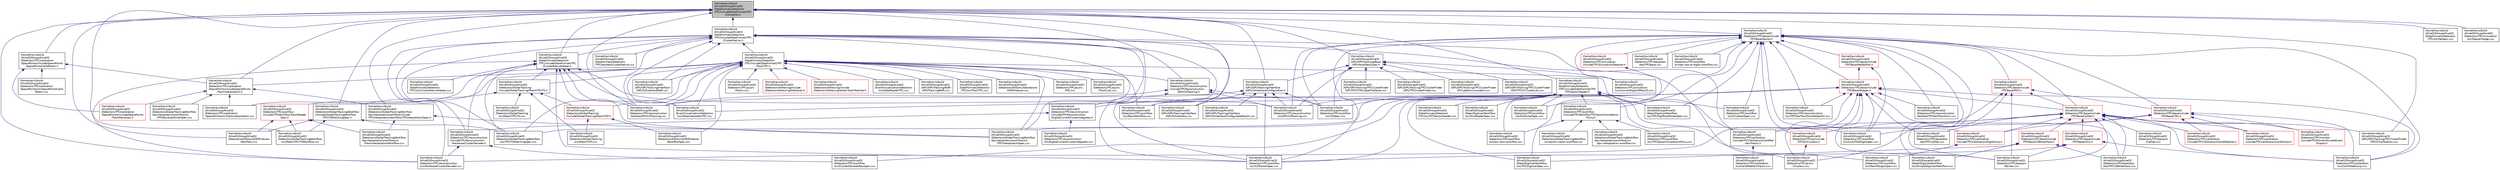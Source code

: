 digraph "/home/travis/build/AliceO2Group/AliceO2/DataFormats/Detectors/TPC/include/DataFormatsTPC/Constants.h"
{
 // INTERACTIVE_SVG=YES
  bgcolor="transparent";
  edge [fontname="Helvetica",fontsize="10",labelfontname="Helvetica",labelfontsize="10"];
  node [fontname="Helvetica",fontsize="10",shape=record];
  Node1 [label="/home/travis/build\l/AliceO2Group/AliceO2\l/DataFormats/Detectors\l/TPC/include/DataFormatsTPC\l/Constants.h",height=0.2,width=0.4,color="black", fillcolor="grey75", style="filled", fontcolor="black"];
  Node1 -> Node2 [dir="back",color="midnightblue",fontsize="10",style="solid",fontname="Helvetica"];
  Node2 [label="/home/travis/build\l/AliceO2Group/AliceO2\l/DataFormats/Detectors\l/TPC/include/DataFormatsTPC\l/ClusterNative.h",height=0.2,width=0.4,color="black",URL="$de/dcd/ClusterNative_8h.html",tooltip="Class of a TPC cluster in TPC-native coordinates (row, time) "];
  Node2 -> Node3 [dir="back",color="midnightblue",fontsize="10",style="solid",fontname="Helvetica"];
  Node3 [label="/home/travis/build\l/AliceO2Group/AliceO2\l/DataFormats/Detectors\l/TPC/include/DataFormatsTPC\l/ClusterNativeHelper.h",height=0.2,width=0.4,color="black",URL="$d1/d2b/ClusterNativeHelper_8h.html",tooltip="Helper class to read the binary format of TPC ClusterNative. "];
  Node3 -> Node4 [dir="back",color="midnightblue",fontsize="10",style="solid",fontname="Helvetica"];
  Node4 [label="/home/travis/build\l/AliceO2Group/AliceO2\l/DataFormats/Detectors\l/TPC/src/ClusterNativeHelper.cxx",height=0.2,width=0.4,color="black",URL="$d5/d1e/ClusterNativeHelper_8cxx.html",tooltip="Helper class to read the binary format of TPC ClusterNative. "];
  Node3 -> Node5 [dir="back",color="midnightblue",fontsize="10",style="solid",fontname="Helvetica"];
  Node5 [label="/home/travis/build\l/AliceO2Group/AliceO2\l/Detectors/GlobalTracking\l/include/GlobalTracking/MatchTPCITS.h",height=0.2,width=0.4,color="black",URL="$d3/dac/MatchTPCITS_8h.html",tooltip="Class to perform TPC ITS matching. "];
  Node5 -> Node6 [dir="back",color="midnightblue",fontsize="10",style="solid",fontname="Helvetica"];
  Node6 [label="/home/travis/build\l/AliceO2Group/AliceO2\l/Detectors/GlobalTracking\l/include/GlobalTracking/MatchTOF.h",height=0.2,width=0.4,color="red",URL="$d0/d74/MatchTOF_8h.html",tooltip="Class to perform TOF matching to global tracks. "];
  Node6 -> Node7 [dir="back",color="midnightblue",fontsize="10",style="solid",fontname="Helvetica"];
  Node7 [label="/home/travis/build\l/AliceO2Group/AliceO2\l/Detectors/AOD/src/AODProducer\lWorkflowSpec.cxx",height=0.2,width=0.4,color="black",URL="$d6/dc9/AODProducerWorkflowSpec_8cxx.html"];
  Node6 -> Node8 [dir="back",color="midnightblue",fontsize="10",style="solid",fontname="Helvetica"];
  Node8 [label="/home/travis/build\l/AliceO2Group/AliceO2\l/Detectors/GlobalTracking\l/src/MatchTOF.cxx",height=0.2,width=0.4,color="black",URL="$db/d6a/MatchTOF_8cxx.html"];
  Node5 -> Node8 [dir="back",color="midnightblue",fontsize="10",style="solid",fontname="Helvetica"];
  Node5 -> Node11 [dir="back",color="midnightblue",fontsize="10",style="solid",fontname="Helvetica"];
  Node11 [label="/home/travis/build\l/AliceO2Group/AliceO2\l/Detectors/GlobalTracking\l/src/MatchTPCITS.cxx",height=0.2,width=0.4,color="black",URL="$dc/d59/MatchTPCITS_8cxx.html"];
  Node5 -> Node12 [dir="back",color="midnightblue",fontsize="10",style="solid",fontname="Helvetica"];
  Node12 [label="/home/travis/build\l/AliceO2Group/AliceO2\l/Detectors/GlobalTrackingWorkflow\l/include/GlobalTrackingWorkflow\l/TPCITSMatchingSpec.h",height=0.2,width=0.4,color="black",URL="$da/d20/TPCITSMatchingSpec_8h.html"];
  Node12 -> Node13 [dir="back",color="midnightblue",fontsize="10",style="solid",fontname="Helvetica"];
  Node13 [label="/home/travis/build\l/AliceO2Group/AliceO2\l/Detectors/AOD/src/AODProducer\lWorkflow.cxx",height=0.2,width=0.4,color="black",URL="$df/de7/AODProducerWorkflow_8cxx.html"];
  Node12 -> Node14 [dir="back",color="midnightblue",fontsize="10",style="solid",fontname="Helvetica"];
  Node14 [label="/home/travis/build\l/AliceO2Group/AliceO2\l/Detectors/GlobalTrackingWorkflow\l/src/MatchTPCITSWorkflow.cxx",height=0.2,width=0.4,color="black",URL="$d5/db4/MatchTPCITSWorkflow_8cxx.html"];
  Node12 -> Node15 [dir="back",color="midnightblue",fontsize="10",style="solid",fontname="Helvetica"];
  Node15 [label="/home/travis/build\l/AliceO2Group/AliceO2\l/Detectors/GlobalTrackingWorkflow\l/src/TPCITSMatchingSpec.cxx",height=0.2,width=0.4,color="black",URL="$d6/d73/TPCITSMatchingSpec_8cxx.html"];
  Node3 -> Node15 [dir="back",color="midnightblue",fontsize="10",style="solid",fontname="Helvetica"];
  Node3 -> Node16 [dir="back",color="midnightblue",fontsize="10",style="solid",fontname="Helvetica"];
  Node16 [label="/home/travis/build\l/AliceO2Group/AliceO2\l/Detectors/GlobalTrackingWorkflow\l/tpcinterpolationworkflow/src\l/TPCInterpolationSpec.cxx",height=0.2,width=0.4,color="black",URL="$d8/d85/TPCInterpolationSpec_8cxx.html"];
  Node3 -> Node17 [dir="back",color="midnightblue",fontsize="10",style="solid",fontname="Helvetica"];
  Node17 [label="/home/travis/build\l/AliceO2Group/AliceO2\l/Detectors/TPC/reconstruction\l/include/TPCReconstruction\l/HardwareClusterDecoder.h",height=0.2,width=0.4,color="black",URL="$d2/d41/HardwareClusterDecoder_8h.html",tooltip="Decoder to convert TPC ClusterHardware to ClusterNative. "];
  Node17 -> Node18 [dir="back",color="midnightblue",fontsize="10",style="solid",fontname="Helvetica"];
  Node18 [label="/home/travis/build\l/AliceO2Group/AliceO2\l/Detectors/TPC/reconstruction\l/src/HardwareClusterDecoder.cxx",height=0.2,width=0.4,color="black",URL="$d4/d7c/HardwareClusterDecoder_8cxx.html"];
  Node17 -> Node19 [dir="back",color="midnightblue",fontsize="10",style="solid",fontname="Helvetica"];
  Node19 [label="/home/travis/build\l/AliceO2Group/AliceO2\l/Detectors/TPC/workflow\l/src/ClusterDecoderRawSpec.cxx",height=0.2,width=0.4,color="black",URL="$d9/d7b/ClusterDecoderRawSpec_8cxx.html",tooltip="Processor spec for decoder of TPC raw cluster data. "];
  Node3 -> Node20 [dir="back",color="midnightblue",fontsize="10",style="solid",fontname="Helvetica"];
  Node20 [label="/home/travis/build\l/AliceO2Group/AliceO2\l/Detectors/TPC/reconstruction\l/src/GPUCATracking.cxx",height=0.2,width=0.4,color="black",URL="$d4/d2e/GPUCATracking_8cxx.html"];
  Node3 -> Node18 [dir="back",color="midnightblue",fontsize="10",style="solid",fontname="Helvetica"];
  Node3 -> Node21 [dir="back",color="midnightblue",fontsize="10",style="solid",fontname="Helvetica"];
  Node21 [label="/home/travis/build\l/AliceO2Group/AliceO2\l/Detectors/TPC/reconstruction\l/test/testGPUCATracking.cxx",height=0.2,width=0.4,color="black",URL="$d1/df6/testGPUCATracking_8cxx.html",tooltip="This task tests the TPC CA Tracking library. "];
  Node3 -> Node22 [dir="back",color="midnightblue",fontsize="10",style="solid",fontname="Helvetica"];
  Node22 [label="/home/travis/build\l/AliceO2Group/AliceO2\l/Detectors/TPC/workflow\l/src/CATrackerSpec.cxx",height=0.2,width=0.4,color="black",URL="$da/d78/CATrackerSpec_8cxx.html",tooltip="Processor spec for running TPC CA tracking. "];
  Node3 -> Node23 [dir="back",color="midnightblue",fontsize="10",style="solid",fontname="Helvetica"];
  Node23 [label="/home/travis/build\l/AliceO2Group/AliceO2\l/EventVisualisation/Detectors\l/src/DataInterpreterTPC.cxx",height=0.2,width=0.4,color="black",URL="$d5/df5/DataInterpreterTPC_8cxx.html",tooltip="converting TPC data to Event Visualisation primitives "];
  Node2 -> Node24 [dir="back",color="midnightblue",fontsize="10",style="solid",fontname="Helvetica"];
  Node24 [label="/home/travis/build\l/AliceO2Group/AliceO2\l/DataFormats/Detectors\l/TPC/include/DataFormatsTPC\l/TrackTPC.h",height=0.2,width=0.4,color="black",URL="$d5/dc9/TrackTPC_8h.html"];
  Node24 -> Node25 [dir="back",color="midnightblue",fontsize="10",style="solid",fontname="Helvetica"];
  Node25 [label="/home/travis/build\l/AliceO2Group/AliceO2\l/DataFormats/Detectors\l/TPC/src/TrackTPC.cxx",height=0.2,width=0.4,color="black",URL="$d6/da8/TrackTPC_8cxx.html",tooltip="Implementation of the TPC track. "];
  Node24 -> Node7 [dir="back",color="midnightblue",fontsize="10",style="solid",fontname="Helvetica"];
  Node24 -> Node26 [dir="back",color="midnightblue",fontsize="10",style="solid",fontname="Helvetica"];
  Node26 [label="/home/travis/build\l/AliceO2Group/AliceO2\l/Detectors/AOD/src/Standalone\lAODProducer.cxx",height=0.2,width=0.4,color="black",URL="$d7/d23/StandaloneAODProducer_8cxx.html"];
  Node24 -> Node6 [dir="back",color="midnightblue",fontsize="10",style="solid",fontname="Helvetica"];
  Node24 -> Node5 [dir="back",color="midnightblue",fontsize="10",style="solid",fontname="Helvetica"];
  Node24 -> Node15 [dir="back",color="midnightblue",fontsize="10",style="solid",fontname="Helvetica"];
  Node24 -> Node16 [dir="back",color="midnightblue",fontsize="10",style="solid",fontname="Helvetica"];
  Node24 -> Node27 [dir="back",color="midnightblue",fontsize="10",style="solid",fontname="Helvetica"];
  Node27 [label="/home/travis/build\l/AliceO2Group/AliceO2\l/Detectors/TPC/calibration\l/include/TPCCalibration/CalibPad\lGainTracks.h",height=0.2,width=0.4,color="black",URL="$dc/d42/CalibPadGainTracks_8h.html"];
  Node27 -> Node28 [dir="back",color="midnightblue",fontsize="10",style="solid",fontname="Helvetica"];
  Node28 [label="/home/travis/build\l/AliceO2Group/AliceO2\l/Detectors/TPC/calibration\l/src/CalibPadGainTracks.cxx",height=0.2,width=0.4,color="black",URL="$d9/da6/CalibPadGainTracks_8cxx.html"];
  Node24 -> Node29 [dir="back",color="midnightblue",fontsize="10",style="solid",fontname="Helvetica"];
  Node29 [label="/home/travis/build\l/AliceO2Group/AliceO2\l/Detectors/TPC/calibration\l/SpacePoints/include/SpacePoints\l/TrackInterpolation.h",height=0.2,width=0.4,color="black",URL="$d3/d0c/TrackInterpolation_8h.html",tooltip="Definition of the TrackInterpolation class. "];
  Node29 -> Node30 [dir="back",color="midnightblue",fontsize="10",style="solid",fontname="Helvetica"];
  Node30 [label="/home/travis/build\l/AliceO2Group/AliceO2\l/Detectors/GlobalTrackingWorkflow\l/tpcinterpolationworkflow/include\l/TPCInterpolationWorkflow/TPCInterpolationSpec.h",height=0.2,width=0.4,color="black",URL="$dc/d50/TPCInterpolationSpec_8h.html"];
  Node30 -> Node16 [dir="back",color="midnightblue",fontsize="10",style="solid",fontname="Helvetica"];
  Node30 -> Node31 [dir="back",color="midnightblue",fontsize="10",style="solid",fontname="Helvetica"];
  Node31 [label="/home/travis/build\l/AliceO2Group/AliceO2\l/Detectors/GlobalTrackingWorkflow\l/tpcinterpolationworkflow/src\l/TrackInterpolationWorkflow.cxx",height=0.2,width=0.4,color="black",URL="$d1/d67/TrackInterpolationWorkflow_8cxx.html"];
  Node29 -> Node32 [dir="back",color="midnightblue",fontsize="10",style="solid",fontname="Helvetica"];
  Node32 [label="/home/travis/build\l/AliceO2Group/AliceO2\l/Detectors/GlobalTrackingWorkflow\l/tpcinterpolationworkflow/src\l/TPCResidualWriterSpec.cxx",height=0.2,width=0.4,color="black",URL="$d2/d27/TPCResidualWriterSpec_8cxx.html"];
  Node29 -> Node33 [dir="back",color="midnightblue",fontsize="10",style="solid",fontname="Helvetica"];
  Node33 [label="/home/travis/build\l/AliceO2Group/AliceO2\l/Detectors/TPC/calibration\l/SpacePoints/include/SpacePoints\l/TrackResiduals.h",height=0.2,width=0.4,color="red",URL="$da/ddb/TrackResiduals_8h.html",tooltip="Definition of the TrackResiduals class. "];
  Node29 -> Node35 [dir="back",color="midnightblue",fontsize="10",style="solid",fontname="Helvetica"];
  Node35 [label="/home/travis/build\l/AliceO2Group/AliceO2\l/Detectors/TPC/calibration\l/SpacePoints/src/TrackInterpolation.cxx",height=0.2,width=0.4,color="black",URL="$d4/d15/TrackInterpolation_8cxx.html",tooltip="Implementation of the TrackInterpolation class. "];
  Node24 -> Node35 [dir="back",color="midnightblue",fontsize="10",style="solid",fontname="Helvetica"];
  Node24 -> Node36 [dir="back",color="midnightblue",fontsize="10",style="solid",fontname="Helvetica"];
  Node36 [label="/home/travis/build\l/AliceO2Group/AliceO2\l/Detectors/TPC/qc/src\l/PID.cxx",height=0.2,width=0.4,color="black",URL="$d2/d14/Detectors_2TPC_2qc_2src_2PID_8cxx.html"];
  Node24 -> Node37 [dir="back",color="midnightblue",fontsize="10",style="solid",fontname="Helvetica"];
  Node37 [label="/home/travis/build\l/AliceO2Group/AliceO2\l/Detectors/TPC/qc/src\l/TrackCuts.cxx",height=0.2,width=0.4,color="black",URL="$d2/d68/TrackCuts_8cxx.html"];
  Node24 -> Node38 [dir="back",color="midnightblue",fontsize="10",style="solid",fontname="Helvetica"];
  Node38 [label="/home/travis/build\l/AliceO2Group/AliceO2\l/Detectors/TPC/qc/src\l/Tracks.cxx",height=0.2,width=0.4,color="black",URL="$db/d71/Tracks_8cxx.html"];
  Node24 -> Node39 [dir="back",color="midnightblue",fontsize="10",style="solid",fontname="Helvetica"];
  Node39 [label="/home/travis/build\l/AliceO2Group/AliceO2\l/Detectors/TPC/reconstruction\l/include/TPCReconstruction\l/GPUCATracking.h",height=0.2,width=0.4,color="black",URL="$d3/d64/GPUCATracking_8h.html",tooltip="Wrapper class for TPC CA Tracker algorithm. "];
  Node39 -> Node20 [dir="back",color="midnightblue",fontsize="10",style="solid",fontname="Helvetica"];
  Node39 -> Node21 [dir="back",color="midnightblue",fontsize="10",style="solid",fontname="Helvetica"];
  Node39 -> Node22 [dir="back",color="midnightblue",fontsize="10",style="solid",fontname="Helvetica"];
  Node39 -> Node40 [dir="back",color="midnightblue",fontsize="10",style="solid",fontname="Helvetica"];
  Node40 [label="/home/travis/build\l/AliceO2Group/AliceO2\l/Detectors/TPC/workflow\l/src/ZSSpec.cxx",height=0.2,width=0.4,color="black",URL="$d2/dbc/ZSSpec_8cxx.html"];
  Node24 -> Node21 [dir="back",color="midnightblue",fontsize="10",style="solid",fontname="Helvetica"];
  Node24 -> Node41 [dir="back",color="midnightblue",fontsize="10",style="solid",fontname="Helvetica"];
  Node41 [label="/home/travis/build\l/AliceO2Group/AliceO2\l/Detectors/TPC/workflow\l/include/TPCWorkflow/TrackReader\lSpec.h",height=0.2,width=0.4,color="red",URL="$d5/daf/TPC_2workflow_2include_2TPCWorkflow_2TrackReaderSpec_8h.html"];
  Node41 -> Node13 [dir="back",color="midnightblue",fontsize="10",style="solid",fontname="Helvetica"];
  Node41 -> Node14 [dir="back",color="midnightblue",fontsize="10",style="solid",fontname="Helvetica"];
  Node41 -> Node31 [dir="back",color="midnightblue",fontsize="10",style="solid",fontname="Helvetica"];
  Node24 -> Node46 [dir="back",color="midnightblue",fontsize="10",style="solid",fontname="Helvetica"];
  Node46 [label="/home/travis/build\l/AliceO2Group/AliceO2\l/Detectors/TPC/workflow\l/src/RecoWorkflow.cxx",height=0.2,width=0.4,color="black",URL="$d0/d80/TPC_2workflow_2src_2RecoWorkflow_8cxx.html"];
  Node24 -> Node47 [dir="back",color="midnightblue",fontsize="10",style="solid",fontname="Helvetica"];
  Node47 [label="/home/travis/build\l/AliceO2Group/AliceO2\l/Detectors/Vertexing/include\l/DetectorsVertexing/SVertexer.h",height=0.2,width=0.4,color="red",URL="$db/dbe/SVertexer_8h.html",tooltip="Secondary vertex finder. "];
  Node24 -> Node51 [dir="back",color="midnightblue",fontsize="10",style="solid",fontname="Helvetica"];
  Node51 [label="/home/travis/build\l/AliceO2Group/AliceO2\l/Detectors/Vertexing/include\l/DetectorsVertexing/VertexTrackMatcher.h",height=0.2,width=0.4,color="red",URL="$d7/d99/VertexTrackMatcher_8h.html",tooltip="Class for vertex track association. "];
  Node24 -> Node23 [dir="back",color="midnightblue",fontsize="10",style="solid",fontname="Helvetica"];
  Node24 -> Node55 [dir="back",color="midnightblue",fontsize="10",style="solid",fontname="Helvetica"];
  Node55 [label="/home/travis/build\l/AliceO2Group/AliceO2\l/EventVisualisation/Detectors\l/src/DataReaderTPC.cxx",height=0.2,width=0.4,color="black",URL="$df/d85/DataReaderTPC_8cxx.html",tooltip="TPC Detector-specific reading from file(s) "];
  Node24 -> Node56 [dir="back",color="midnightblue",fontsize="10",style="solid",fontname="Helvetica"];
  Node56 [label="/home/travis/build\l/AliceO2Group/AliceO2\l/GPU/GPUTracking/Interface\l/GPUO2InterfaceRefit.cxx",height=0.2,width=0.4,color="black",URL="$d6/dcd/GPUO2InterfaceRefit_8cxx.html"];
  Node24 -> Node57 [dir="back",color="midnightblue",fontsize="10",style="solid",fontname="Helvetica"];
  Node57 [label="/home/travis/build\l/AliceO2Group/AliceO2\l/GPU/GPUTracking/Refit\l/GPUTrackingRefit.cxx",height=0.2,width=0.4,color="black",URL="$df/d2b/GPUTrackingRefit_8cxx.html"];
  Node2 -> Node58 [dir="back",color="midnightblue",fontsize="10",style="solid",fontname="Helvetica"];
  Node58 [label="/home/travis/build\l/AliceO2Group/AliceO2\l/DataFormats/Detectors\l/TPC/test/testClusterNative.cxx",height=0.2,width=0.4,color="black",URL="$d1/d42/testClusterNative_8cxx.html",tooltip="Unit test for the TPC ClusterNative data struct. "];
  Node2 -> Node15 [dir="back",color="midnightblue",fontsize="10",style="solid",fontname="Helvetica"];
  Node2 -> Node16 [dir="back",color="midnightblue",fontsize="10",style="solid",fontname="Helvetica"];
  Node2 -> Node27 [dir="back",color="midnightblue",fontsize="10",style="solid",fontname="Helvetica"];
  Node2 -> Node59 [dir="back",color="midnightblue",fontsize="10",style="solid",fontname="Helvetica"];
  Node59 [label="/home/travis/build\l/AliceO2Group/AliceO2\l/Detectors/TPC/qc/src\l/Clusters.cxx",height=0.2,width=0.4,color="black",URL="$d2/df2/Clusters_8cxx.html"];
  Node2 -> Node60 [dir="back",color="midnightblue",fontsize="10",style="solid",fontname="Helvetica"];
  Node60 [label="/home/travis/build\l/AliceO2Group/AliceO2\l/Detectors/TPC/reconstruction\l/include/TPCReconstruction\l/DigitalCurrentClusterIntegrator.h",height=0.2,width=0.4,color="black",URL="$db/d19/DigitalCurrentClusterIntegrator_8h.html",tooltip="Decoder to convert TPC ClusterHardware to ClusterNative. "];
  Node60 -> Node17 [dir="back",color="midnightblue",fontsize="10",style="solid",fontname="Helvetica"];
  Node60 -> Node61 [dir="back",color="midnightblue",fontsize="10",style="solid",fontname="Helvetica"];
  Node61 [label="/home/travis/build\l/AliceO2Group/AliceO2\l/Detectors/TPC/reconstruction\l/src/DigitalCurrentClusterIntegrator.cxx",height=0.2,width=0.4,color="black",URL="$d1/d81/DigitalCurrentClusterIntegrator_8cxx.html"];
  Node2 -> Node39 [dir="back",color="midnightblue",fontsize="10",style="solid",fontname="Helvetica"];
  Node2 -> Node17 [dir="back",color="midnightblue",fontsize="10",style="solid",fontname="Helvetica"];
  Node2 -> Node18 [dir="back",color="midnightblue",fontsize="10",style="solid",fontname="Helvetica"];
  Node2 -> Node21 [dir="back",color="midnightblue",fontsize="10",style="solid",fontname="Helvetica"];
  Node2 -> Node22 [dir="back",color="midnightblue",fontsize="10",style="solid",fontname="Helvetica"];
  Node2 -> Node23 [dir="back",color="midnightblue",fontsize="10",style="solid",fontname="Helvetica"];
  Node2 -> Node62 [dir="back",color="midnightblue",fontsize="10",style="solid",fontname="Helvetica"];
  Node62 [label="/home/travis/build\l/AliceO2Group/AliceO2\l/GPU/GPUTracking/Interface\l/GPUO2Interface.cxx",height=0.2,width=0.4,color="black",URL="$d0/d48/GPUO2Interface_8cxx.html"];
  Node2 -> Node56 [dir="back",color="midnightblue",fontsize="10",style="solid",fontname="Helvetica"];
  Node1 -> Node3 [dir="back",color="midnightblue",fontsize="10",style="solid",fontname="Helvetica"];
  Node1 -> Node63 [dir="back",color="midnightblue",fontsize="10",style="solid",fontname="Helvetica"];
  Node63 [label="/home/travis/build\l/AliceO2Group/AliceO2\l/DataFormats/Detectors\l/TPC/include/DataFormatsTPC\l/TPCSectorHeader.h",height=0.2,width=0.4,color="black",URL="$d3/d09/TPCSectorHeader_8h.html"];
  Node63 -> Node64 [dir="back",color="midnightblue",fontsize="10",style="solid",fontname="Helvetica"];
  Node64 [label="/home/travis/build\l/AliceO2Group/AliceO2\l/DataFormats/Detectors\l/TPC/src/TPCSectorHeader.cxx",height=0.2,width=0.4,color="black",URL="$dc/de7/TPCSectorHeader_8cxx.html"];
  Node63 -> Node15 [dir="back",color="midnightblue",fontsize="10",style="solid",fontname="Helvetica"];
  Node63 -> Node16 [dir="back",color="midnightblue",fontsize="10",style="solid",fontname="Helvetica"];
  Node63 -> Node65 [dir="back",color="midnightblue",fontsize="10",style="solid",fontname="Helvetica"];
  Node65 [label="/home/travis/build\l/AliceO2Group/AliceO2\l/Detectors/TPC/workflow\l/include/TPCWorkflow/TPCSectorCompletion\lPolicy.h",height=0.2,width=0.4,color="black",URL="$df/d6d/TPCSectorCompletionPolicy_8h.html",tooltip="DPL completion policy helper for TPC scetor data. "];
  Node65 -> Node66 [dir="back",color="midnightblue",fontsize="10",style="solid",fontname="Helvetica"];
  Node66 [label="/home/travis/build\l/AliceO2Group/AliceO2\l/Detectors/GlobalTrackingWorkflow\l/src/tpcits-match-workflow.cxx",height=0.2,width=0.4,color="black",URL="$db/d94/tpcits-match-workflow_8cxx.html"];
  Node65 -> Node67 [dir="back",color="midnightblue",fontsize="10",style="solid",fontname="Helvetica"];
  Node67 [label="/home/travis/build\l/AliceO2Group/AliceO2\l/Detectors/GlobalTrackingWorkflow\l/tpcinterpolationworkflow/src\l/tpc-interpolation-workflow.cxx",height=0.2,width=0.4,color="black",URL="$d5/d57/tpc-interpolation-workflow_8cxx.html"];
  Node65 -> Node68 [dir="back",color="midnightblue",fontsize="10",style="solid",fontname="Helvetica"];
  Node68 [label="/home/travis/build\l/AliceO2Group/AliceO2\l/Detectors/TPC/workflow\l/src/tpc-reco-workflow.cxx",height=0.2,width=0.4,color="black",URL="$d3/dbf/tpc-reco-workflow_8cxx.html",tooltip="Basic DPL workflow for TPC reconstruction starting from digits. "];
  Node65 -> Node69 [dir="back",color="midnightblue",fontsize="10",style="solid",fontname="Helvetica"];
  Node69 [label="/home/travis/build\l/AliceO2Group/AliceO2\l/Detectors/TPC/workflow\l/src/TPCSectorCompletionPolicy.cxx",height=0.2,width=0.4,color="black",URL="$dd/dd3/TPCSectorCompletionPolicy_8cxx.html",tooltip="DPL completion policy helper for TPC scetor data. "];
  Node63 -> Node22 [dir="back",color="midnightblue",fontsize="10",style="solid",fontname="Helvetica"];
  Node63 -> Node19 [dir="back",color="midnightblue",fontsize="10",style="solid",fontname="Helvetica"];
  Node63 -> Node70 [dir="back",color="midnightblue",fontsize="10",style="solid",fontname="Helvetica"];
  Node70 [label="/home/travis/build\l/AliceO2Group/AliceO2\l/Detectors/TPC/workflow\l/src/ClustererSpec.cxx",height=0.2,width=0.4,color="black",URL="$d5/d17/TPC_2workflow_2src_2ClustererSpec_8cxx.html"];
  Node63 -> Node71 [dir="back",color="midnightblue",fontsize="10",style="solid",fontname="Helvetica"];
  Node71 [label="/home/travis/build\l/AliceO2Group/AliceO2\l/Detectors/TPC/workflow\l/src/LinkZSToDigitsSpec.cxx",height=0.2,width=0.4,color="black",URL="$dc/df5/LinkZSToDigitsSpec_8cxx.html"];
  Node63 -> Node72 [dir="back",color="midnightblue",fontsize="10",style="solid",fontname="Helvetica"];
  Node72 [label="/home/travis/build\l/AliceO2Group/AliceO2\l/Detectors/TPC/workflow\l/src/PublisherSpec.cxx",height=0.2,width=0.4,color="black",URL="$d4/dac/TPC_2workflow_2src_2PublisherSpec_8cxx.html"];
  Node63 -> Node73 [dir="back",color="midnightblue",fontsize="10",style="solid",fontname="Helvetica"];
  Node73 [label="/home/travis/build\l/AliceO2Group/AliceO2\l/Detectors/TPC/workflow\l/src/RawToDigitsSpec.cxx",height=0.2,width=0.4,color="black",URL="$d5/d78/RawToDigitsSpec_8cxx.html"];
  Node63 -> Node46 [dir="back",color="midnightblue",fontsize="10",style="solid",fontname="Helvetica"];
  Node63 -> Node68 [dir="back",color="midnightblue",fontsize="10",style="solid",fontname="Helvetica"];
  Node63 -> Node40 [dir="back",color="midnightblue",fontsize="10",style="solid",fontname="Helvetica"];
  Node63 -> Node74 [dir="back",color="midnightblue",fontsize="10",style="solid",fontname="Helvetica"];
  Node74 [label="/home/travis/build\l/AliceO2Group/AliceO2\l/Steer/DigitizerWorkflow\l/src/SimReaderSpec.cxx",height=0.2,width=0.4,color="black",URL="$d3/d13/SimReaderSpec_8cxx.html"];
  Node63 -> Node75 [dir="back",color="midnightblue",fontsize="10",style="solid",fontname="Helvetica"];
  Node75 [label="/home/travis/build\l/AliceO2Group/AliceO2\l/Steer/DigitizerWorkflow\l/src/TPCDigitizerSpec.cxx",height=0.2,width=0.4,color="black",URL="$d2/d0b/TPCDigitizerSpec_8cxx.html"];
  Node63 -> Node76 [dir="back",color="midnightblue",fontsize="10",style="solid",fontname="Helvetica"];
  Node76 [label="/home/travis/build\l/AliceO2Group/AliceO2\l/Steer/DigitizerWorkflow\l/src/TPCDigitRootWriterSpec.cxx",height=0.2,width=0.4,color="black",URL="$d8/dd2/TPCDigitRootWriterSpec_8cxx.html"];
  Node1 -> Node77 [dir="back",color="midnightblue",fontsize="10",style="solid",fontname="Helvetica"];
  Node77 [label="/home/travis/build\l/AliceO2Group/AliceO2\l/DataFormats/Detectors\l/TPC/src/Helpers.cxx",height=0.2,width=0.4,color="black",URL="$d4/d67/DataFormats_2Detectors_2TPC_2src_2Helpers_8cxx.html"];
  Node1 -> Node13 [dir="back",color="midnightblue",fontsize="10",style="solid",fontname="Helvetica"];
  Node1 -> Node12 [dir="back",color="midnightblue",fontsize="10",style="solid",fontname="Helvetica"];
  Node1 -> Node14 [dir="back",color="midnightblue",fontsize="10",style="solid",fontname="Helvetica"];
  Node1 -> Node30 [dir="back",color="midnightblue",fontsize="10",style="solid",fontname="Helvetica"];
  Node1 -> Node78 [dir="back",color="midnightblue",fontsize="10",style="solid",fontname="Helvetica"];
  Node78 [label="/home/travis/build\l/AliceO2Group/AliceO2\l/Detectors/TPC/base/include\l/TPCBase/Sector.h",height=0.2,width=0.4,color="black",URL="$d3/dd6/Sector_8h.html"];
  Node78 -> Node79 [dir="back",color="midnightblue",fontsize="10",style="solid",fontname="Helvetica"];
  Node79 [label="/home/travis/build\l/AliceO2Group/AliceO2\l/Detectors/TPC/base/include\l/TPCBase/CalDet.h",height=0.2,width=0.4,color="red",URL="$d6/d2b/TPC_2base_2include_2TPCBase_2CalDet_8h.html"];
  Node79 -> Node80 [dir="back",color="midnightblue",fontsize="10",style="solid",fontname="Helvetica"];
  Node80 [label="/home/travis/build\l/AliceO2Group/AliceO2\l/Detectors/TPC/base/include\l/TPCBase/CDBInterface.h",height=0.2,width=0.4,color="red",URL="$dc/df2/CDBInterface_8h.html",tooltip="Simple interface to the CDB manager. "];
  Node80 -> Node82 [dir="back",color="midnightblue",fontsize="10",style="solid",fontname="Helvetica"];
  Node82 [label="/home/travis/build\l/AliceO2Group/AliceO2\l/Detectors/TPC/base/test\l/testTPCCDBInterface.cxx",height=0.2,width=0.4,color="black",URL="$d1/d8a/testTPCCDBInterface_8cxx.html"];
  Node80 -> Node94 [dir="back",color="midnightblue",fontsize="10",style="solid",fontname="Helvetica"];
  Node94 [label="/home/travis/build\l/AliceO2Group/AliceO2\l/Steer/DigitizerWorkflow\l/src/SimpleDigitizerWorkflow.cxx",height=0.2,width=0.4,color="black",URL="$d2/dd7/SimpleDigitizerWorkflow_8cxx.html"];
  Node80 -> Node75 [dir="back",color="midnightblue",fontsize="10",style="solid",fontname="Helvetica"];
  Node79 -> Node95 [dir="back",color="midnightblue",fontsize="10",style="solid",fontname="Helvetica"];
  Node95 [label="/home/travis/build\l/AliceO2Group/AliceO2\l/Detectors/TPC/base/include\l/TPCBase/Utils.h",height=0.2,width=0.4,color="red",URL="$de/d7a/Detectors_2TPC_2base_2include_2TPCBase_2Utils_8h.html"];
  Node95 -> Node96 [dir="back",color="midnightblue",fontsize="10",style="solid",fontname="Helvetica"];
  Node96 [label="/home/travis/build\l/AliceO2Group/AliceO2\l/Detectors/TPC/base/src\l/Painter.cxx",height=0.2,width=0.4,color="black",URL="$dd/d5f/Painter_8cxx.html"];
  Node95 -> Node98 [dir="back",color="midnightblue",fontsize="10",style="solid",fontname="Helvetica"];
  Node98 [label="/home/travis/build\l/AliceO2Group/AliceO2\l/Detectors/TPC/calibration\l/src/CalibTreeDump.cxx",height=0.2,width=0.4,color="black",URL="$d2/d9a/CalibTreeDump_8cxx.html"];
  Node95 -> Node22 [dir="back",color="midnightblue",fontsize="10",style="solid",fontname="Helvetica"];
  Node79 -> Node99 [dir="back",color="midnightblue",fontsize="10",style="solid",fontname="Helvetica"];
  Node99 [label="/home/travis/build\l/AliceO2Group/AliceO2\l/Detectors/TPC/base/src\l/CalDet.cxx",height=0.2,width=0.4,color="black",URL="$d1/d01/TPC_2base_2src_2CalDet_8cxx.html"];
  Node79 -> Node96 [dir="back",color="midnightblue",fontsize="10",style="solid",fontname="Helvetica"];
  Node79 -> Node100 [dir="back",color="midnightblue",fontsize="10",style="solid",fontname="Helvetica"];
  Node100 [label="/home/travis/build\l/AliceO2Group/AliceO2\l/Detectors/TPC/base/test\l/testTPCCalDet.cxx",height=0.2,width=0.4,color="black",URL="$d4/d43/testTPCCalDet_8cxx.html"];
  Node79 -> Node82 [dir="back",color="midnightblue",fontsize="10",style="solid",fontname="Helvetica"];
  Node79 -> Node27 [dir="back",color="midnightblue",fontsize="10",style="solid",fontname="Helvetica"];
  Node79 -> Node101 [dir="back",color="midnightblue",fontsize="10",style="solid",fontname="Helvetica"];
  Node101 [label="/home/travis/build\l/AliceO2Group/AliceO2\l/Detectors/TPC/calibration\l/include/TPCCalibration/CalibPedestal.h",height=0.2,width=0.4,color="red",URL="$da/df1/CalibPedestal_8h.html"];
  Node79 -> Node104 [dir="back",color="midnightblue",fontsize="10",style="solid",fontname="Helvetica"];
  Node104 [label="/home/travis/build\l/AliceO2Group/AliceO2\l/Detectors/TPC/calibration\l/include/TPCCalibration/CalibPulser.h",height=0.2,width=0.4,color="red",URL="$d2/d5d/CalibPulser_8h.html"];
  Node79 -> Node106 [dir="back",color="midnightblue",fontsize="10",style="solid",fontname="Helvetica"];
  Node106 [label="/home/travis/build\l/AliceO2Group/AliceO2\l/Detectors/TPC/calibration\l/include/TPCCalibration/DigitDump.h",height=0.2,width=0.4,color="red",URL="$d6/d25/DigitDump_8h.html"];
  Node106 -> Node73 [dir="back",color="midnightblue",fontsize="10",style="solid",fontname="Helvetica"];
  Node79 -> Node98 [dir="back",color="midnightblue",fontsize="10",style="solid",fontname="Helvetica"];
  Node79 -> Node108 [dir="back",color="midnightblue",fontsize="10",style="solid",fontname="Helvetica"];
  Node108 [label="/home/travis/build\l/AliceO2Group/AliceO2\l/Detectors/TPC/monitor\l/include/TPCMonitor/SimpleEvent\lDisplay.h",height=0.2,width=0.4,color="red",URL="$db/dc3/SimpleEventDisplay_8h.html"];
  Node79 -> Node111 [dir="back",color="midnightblue",fontsize="10",style="solid",fontname="Helvetica"];
  Node111 [label="/home/travis/build\l/AliceO2Group/AliceO2\l/Detectors/TPC/qc/include\l/TPCQC/Clusters.h",height=0.2,width=0.4,color="red",URL="$df/d01/Clusters_8h.html"];
  Node111 -> Node59 [dir="back",color="midnightblue",fontsize="10",style="solid",fontname="Helvetica"];
  Node79 -> Node130 [dir="back",color="midnightblue",fontsize="10",style="solid",fontname="Helvetica"];
  Node130 [label="/home/travis/build\l/AliceO2Group/AliceO2\l/GPU/GPUTracking/TPCClusterFinder\l/TPCCFCalibration.cxx",height=0.2,width=0.4,color="black",URL="$d4/dfa/TPCCFCalibration_8cxx.html"];
  Node78 -> Node131 [dir="back",color="midnightblue",fontsize="10",style="solid",fontname="Helvetica"];
  Node131 [label="/home/travis/build\l/AliceO2Group/AliceO2\l/Detectors/TPC/base/include\l/TPCBase/CRU.h",height=0.2,width=0.4,color="red",URL="$df/d26/CRU_8h.html"];
  Node131 -> Node101 [dir="back",color="midnightblue",fontsize="10",style="solid",fontname="Helvetica"];
  Node131 -> Node104 [dir="back",color="midnightblue",fontsize="10",style="solid",fontname="Helvetica"];
  Node131 -> Node106 [dir="back",color="midnightblue",fontsize="10",style="solid",fontname="Helvetica"];
  Node131 -> Node98 [dir="back",color="midnightblue",fontsize="10",style="solid",fontname="Helvetica"];
  Node131 -> Node108 [dir="back",color="midnightblue",fontsize="10",style="solid",fontname="Helvetica"];
  Node131 -> Node71 [dir="back",color="midnightblue",fontsize="10",style="solid",fontname="Helvetica"];
  Node78 -> Node133 [dir="back",color="midnightblue",fontsize="10",style="solid",fontname="Helvetica"];
  Node133 [label="/home/travis/build\l/AliceO2Group/AliceO2\l/Detectors/TPC/base/include\l/TPCBase/Mapper.h",height=0.2,width=0.4,color="red",URL="$d5/d1d/TPC_2base_2include_2TPCBase_2Mapper_8h.html"];
  Node133 -> Node79 [dir="back",color="midnightblue",fontsize="10",style="solid",fontname="Helvetica"];
  Node133 -> Node96 [dir="back",color="midnightblue",fontsize="10",style="solid",fontname="Helvetica"];
  Node133 -> Node100 [dir="back",color="midnightblue",fontsize="10",style="solid",fontname="Helvetica"];
  Node133 -> Node82 [dir="back",color="midnightblue",fontsize="10",style="solid",fontname="Helvetica"];
  Node133 -> Node27 [dir="back",color="midnightblue",fontsize="10",style="solid",fontname="Helvetica"];
  Node133 -> Node98 [dir="back",color="midnightblue",fontsize="10",style="solid",fontname="Helvetica"];
  Node133 -> Node59 [dir="back",color="midnightblue",fontsize="10",style="solid",fontname="Helvetica"];
  Node133 -> Node60 [dir="back",color="midnightblue",fontsize="10",style="solid",fontname="Helvetica"];
  Node133 -> Node20 [dir="back",color="midnightblue",fontsize="10",style="solid",fontname="Helvetica"];
  Node133 -> Node18 [dir="back",color="midnightblue",fontsize="10",style="solid",fontname="Helvetica"];
  Node133 -> Node147 [dir="back",color="midnightblue",fontsize="10",style="solid",fontname="Helvetica"];
  Node147 [label="/home/travis/build\l/AliceO2Group/AliceO2\l/Detectors/TPC/reconstruction\l/src/TPCFastTransformHelperO2.cxx",height=0.2,width=0.4,color="black",URL="$d5/dc0/TPCFastTransformHelperO2_8cxx.html"];
  Node133 -> Node148 [dir="back",color="midnightblue",fontsize="10",style="solid",fontname="Helvetica"];
  Node148 [label="/home/travis/build\l/AliceO2Group/AliceO2\l/Detectors/TPC/reconstruction\l/test/testTPCFastTransform.cxx",height=0.2,width=0.4,color="black",URL="$d6/d42/testTPCFastTransform_8cxx.html",tooltip="This task tests the TPC Fast Transformation. "];
  Node133 -> Node71 [dir="back",color="midnightblue",fontsize="10",style="solid",fontname="Helvetica"];
  Node133 -> Node23 [dir="back",color="midnightblue",fontsize="10",style="solid",fontname="Helvetica"];
  Node78 -> Node155 [dir="back",color="midnightblue",fontsize="10",style="solid",fontname="Helvetica"];
  Node155 [label="/home/travis/build\l/AliceO2Group/AliceO2\l/Detectors/TPC/base/include\l/TPCBase/PadSecPos.h",height=0.2,width=0.4,color="red",URL="$dd/d0b/PadSecPos_8h.html"];
  Node155 -> Node133 [dir="back",color="midnightblue",fontsize="10",style="solid",fontname="Helvetica"];
  Node155 -> Node71 [dir="back",color="midnightblue",fontsize="10",style="solid",fontname="Helvetica"];
  Node78 -> Node157 [dir="back",color="midnightblue",fontsize="10",style="solid",fontname="Helvetica"];
  Node157 [label="/home/travis/build\l/AliceO2Group/AliceO2\l/Detectors/TPC/base/include\l/TPCBase/ROC.h",height=0.2,width=0.4,color="red",URL="$dc/d14/ROC_8h.html"];
  Node157 -> Node79 [dir="back",color="midnightblue",fontsize="10",style="solid",fontname="Helvetica"];
  Node157 -> Node131 [dir="back",color="midnightblue",fontsize="10",style="solid",fontname="Helvetica"];
  Node157 -> Node96 [dir="back",color="midnightblue",fontsize="10",style="solid",fontname="Helvetica"];
  Node157 -> Node27 [dir="back",color="midnightblue",fontsize="10",style="solid",fontname="Helvetica"];
  Node157 -> Node59 [dir="back",color="midnightblue",fontsize="10",style="solid",fontname="Helvetica"];
  Node78 -> Node96 [dir="back",color="midnightblue",fontsize="10",style="solid",fontname="Helvetica"];
  Node78 -> Node162 [dir="back",color="midnightblue",fontsize="10",style="solid",fontname="Helvetica"];
  Node162 [label="/home/travis/build\l/AliceO2Group/AliceO2\l/Detectors/TPC/base/test\l/testTPCBase.cxx",height=0.2,width=0.4,color="black",URL="$de/dd9/testTPCBase_8cxx.html"];
  Node78 -> Node106 [dir="back",color="midnightblue",fontsize="10",style="solid",fontname="Helvetica"];
  Node78 -> Node98 [dir="back",color="midnightblue",fontsize="10",style="solid",fontname="Helvetica"];
  Node78 -> Node111 [dir="back",color="midnightblue",fontsize="10",style="solid",fontname="Helvetica"];
  Node78 -> Node20 [dir="back",color="midnightblue",fontsize="10",style="solid",fontname="Helvetica"];
  Node78 -> Node147 [dir="back",color="midnightblue",fontsize="10",style="solid",fontname="Helvetica"];
  Node78 -> Node148 [dir="back",color="midnightblue",fontsize="10",style="solid",fontname="Helvetica"];
  Node78 -> Node163 [dir="back",color="midnightblue",fontsize="10",style="solid",fontname="Helvetica"];
  Node163 [label="/home/travis/build\l/AliceO2Group/AliceO2\l/Detectors/TPC/simulation\l/include/TPCSimulation/Detector.h",height=0.2,width=0.4,color="red",URL="$da/d96/TPC_2simulation_2include_2TPCSimulation_2Detector_8h.html"];
  Node163 -> Node75 [dir="back",color="midnightblue",fontsize="10",style="solid",fontname="Helvetica"];
  Node78 -> Node170 [dir="back",color="midnightblue",fontsize="10",style="solid",fontname="Helvetica"];
  Node170 [label="/home/travis/build\l/AliceO2Group/AliceO2\l/Detectors/TPC/simulation\l/run/convertDigitsToRawZS.cxx",height=0.2,width=0.4,color="black",URL="$df/d6c/convertDigitsToRawZS_8cxx.html"];
  Node78 -> Node65 [dir="back",color="midnightblue",fontsize="10",style="solid",fontname="Helvetica"];
  Node78 -> Node22 [dir="back",color="midnightblue",fontsize="10",style="solid",fontname="Helvetica"];
  Node78 -> Node70 [dir="back",color="midnightblue",fontsize="10",style="solid",fontname="Helvetica"];
  Node78 -> Node72 [dir="back",color="midnightblue",fontsize="10",style="solid",fontname="Helvetica"];
  Node78 -> Node171 [dir="back",color="midnightblue",fontsize="10",style="solid",fontname="Helvetica"];
  Node171 [label="/home/travis/build\l/AliceO2Group/AliceO2\l/Detectors/TPC/workflow\l/src/tpc-raw-to-digits-workflow.cxx",height=0.2,width=0.4,color="black",URL="$db/d8e/tpc-raw-to-digits-workflow_8cxx.html"];
  Node78 -> Node40 [dir="back",color="midnightblue",fontsize="10",style="solid",fontname="Helvetica"];
  Node78 -> Node94 [dir="back",color="midnightblue",fontsize="10",style="solid",fontname="Helvetica"];
  Node78 -> Node76 [dir="back",color="midnightblue",fontsize="10",style="solid",fontname="Helvetica"];
  Node1 -> Node172 [dir="back",color="midnightblue",fontsize="10",style="solid",fontname="Helvetica"];
  Node172 [label="/home/travis/build\l/AliceO2Group/AliceO2\l/Detectors/TPC/calibration\l/SpacePoints/include/SpacePoints\l/SpacePointsCalibParam.h",height=0.2,width=0.4,color="black",URL="$d9/d5b/SpacePointsCalibParam_8h.html",tooltip="Parameters used for TPC space point calibration. "];
  Node172 -> Node29 [dir="back",color="midnightblue",fontsize="10",style="solid",fontname="Helvetica"];
  Node172 -> Node33 [dir="back",color="midnightblue",fontsize="10",style="solid",fontname="Helvetica"];
  Node172 -> Node173 [dir="back",color="midnightblue",fontsize="10",style="solid",fontname="Helvetica"];
  Node173 [label="/home/travis/build\l/AliceO2Group/AliceO2\l/Detectors/TPC/calibration\l/SpacePoints/src/SpacePointsCalib\lParam.cxx",height=0.2,width=0.4,color="black",URL="$db/d0c/SpacePointsCalibParam_8cxx.html",tooltip="Implementation file for parameters to make code checker happy. "];
  Node1 -> Node29 [dir="back",color="midnightblue",fontsize="10",style="solid",fontname="Helvetica"];
  Node1 -> Node60 [dir="back",color="midnightblue",fontsize="10",style="solid",fontname="Helvetica"];
  Node1 -> Node18 [dir="back",color="midnightblue",fontsize="10",style="solid",fontname="Helvetica"];
  Node1 -> Node21 [dir="back",color="midnightblue",fontsize="10",style="solid",fontname="Helvetica"];
  Node1 -> Node174 [dir="back",color="midnightblue",fontsize="10",style="solid",fontname="Helvetica"];
  Node174 [label="/home/travis/build\l/AliceO2Group/AliceO2\l/Detectors/TPC/simulation\l/src/SpaceCharge.cxx",height=0.2,width=0.4,color="black",URL="$da/d8e/SpaceCharge_8cxx.html",tooltip="Implementation of the interface for the ALICE TPC space-charge distortions calculations. "];
  Node1 -> Node46 [dir="back",color="midnightblue",fontsize="10",style="solid",fontname="Helvetica"];
  Node1 -> Node175 [dir="back",color="midnightblue",fontsize="10",style="solid",fontname="Helvetica"];
  Node175 [label="/home/travis/build\l/AliceO2Group/AliceO2\l/GPU/GPUTracking/Base\l/GPUHostDataTypes.h",height=0.2,width=0.4,color="black",URL="$d6/d20/GPUHostDataTypes_8h.html"];
  Node175 -> Node20 [dir="back",color="midnightblue",fontsize="10",style="solid",fontname="Helvetica"];
  Node175 -> Node170 [dir="back",color="midnightblue",fontsize="10",style="solid",fontname="Helvetica"];
  Node175 -> Node40 [dir="back",color="midnightblue",fontsize="10",style="solid",fontname="Helvetica"];
  Node175 -> Node176 [dir="back",color="midnightblue",fontsize="10",style="solid",fontname="Helvetica"];
  Node176 [label="/home/travis/build\l/AliceO2Group/AliceO2\l/GPU/GPUTracking/Interface\l/GPUO2InterfaceConfiguration.h",height=0.2,width=0.4,color="black",URL="$d8/de7/GPUO2InterfaceConfiguration_8h.html"];
  Node176 -> Node20 [dir="back",color="midnightblue",fontsize="10",style="solid",fontname="Helvetica"];
  Node176 -> Node21 [dir="back",color="midnightblue",fontsize="10",style="solid",fontname="Helvetica"];
  Node176 -> Node22 [dir="back",color="midnightblue",fontsize="10",style="solid",fontname="Helvetica"];
  Node176 -> Node40 [dir="back",color="midnightblue",fontsize="10",style="solid",fontname="Helvetica"];
  Node176 -> Node62 [dir="back",color="midnightblue",fontsize="10",style="solid",fontname="Helvetica"];
  Node176 -> Node177 [dir="back",color="midnightblue",fontsize="10",style="solid",fontname="Helvetica"];
  Node177 [label="/home/travis/build\l/AliceO2Group/AliceO2\l/GPU/GPUTracking/Interface\l/GPUO2InterfaceConfigurableParam.cxx",height=0.2,width=0.4,color="black",URL="$d1/d29/GPUO2InterfaceConfigurableParam_8cxx.html"];
  Node175 -> Node178 [dir="back",color="midnightblue",fontsize="10",style="solid",fontname="Helvetica"];
  Node178 [label="/home/travis/build\l/AliceO2Group/AliceO2\l/GPU/GPUTracking/TPCClusterFinder\l/GPUTPCCFClusterizer.cxx",height=0.2,width=0.4,color="black",URL="$de/d30/GPUTPCCFClusterizer_8cxx.html"];
  Node175 -> Node179 [dir="back",color="midnightblue",fontsize="10",style="solid",fontname="Helvetica"];
  Node179 [label="/home/travis/build\l/AliceO2Group/AliceO2\l/GPU/GPUTracking/TPCClusterFinder\l/GPUTPCCFMCLabelFlattener.cxx",height=0.2,width=0.4,color="black",URL="$d6/d5e/GPUTPCCFMCLabelFlattener_8cxx.html"];
  Node175 -> Node180 [dir="back",color="midnightblue",fontsize="10",style="solid",fontname="Helvetica"];
  Node180 [label="/home/travis/build\l/AliceO2Group/AliceO2\l/GPU/GPUTracking/TPCClusterFinder\l/GPUTPCClusterFinder.cxx",height=0.2,width=0.4,color="black",URL="$df/da0/GPUTPCClusterFinder_8cxx.html"];
  Node175 -> Node181 [dir="back",color="midnightblue",fontsize="10",style="solid",fontname="Helvetica"];
  Node181 [label="/home/travis/build\l/AliceO2Group/AliceO2\l/GPU/GPUTracking/TPCClusterFinder\l/MCLabelAccumulator.cxx",height=0.2,width=0.4,color="black",URL="$d0/dbd/MCLabelAccumulator_8cxx.html"];
  Node1 -> Node176 [dir="back",color="midnightblue",fontsize="10",style="solid",fontname="Helvetica"];
  Node1 -> Node130 [dir="back",color="midnightblue",fontsize="10",style="solid",fontname="Helvetica"];
}
